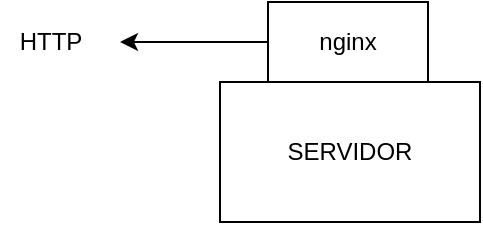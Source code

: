 <mxfile version="25.0.3">
  <diagram name="Página-1" id="wOeBmhhADUPQcXCl4Kil">
    <mxGraphModel dx="1106" dy="609" grid="1" gridSize="10" guides="1" tooltips="1" connect="1" arrows="1" fold="1" page="1" pageScale="1" pageWidth="827" pageHeight="1169" math="0" shadow="0">
      <root>
        <mxCell id="0" />
        <mxCell id="1" parent="0" />
        <mxCell id="F0s2K-eVolFZSQ3Ac2We-1" value="SERVIDOR" style="rounded=0;whiteSpace=wrap;html=1;" vertex="1" parent="1">
          <mxGeometry x="310" y="280" width="130" height="70" as="geometry" />
        </mxCell>
        <mxCell id="F0s2K-eVolFZSQ3Ac2We-8" style="edgeStyle=orthogonalEdgeStyle;rounded=0;orthogonalLoop=1;jettySize=auto;html=1;" edge="1" parent="1" source="F0s2K-eVolFZSQ3Ac2We-3">
          <mxGeometry relative="1" as="geometry">
            <mxPoint x="260" y="260" as="targetPoint" />
          </mxGeometry>
        </mxCell>
        <mxCell id="F0s2K-eVolFZSQ3Ac2We-3" value="nginx" style="rounded=0;whiteSpace=wrap;html=1;" vertex="1" parent="1">
          <mxGeometry x="334" y="240" width="80" height="40" as="geometry" />
        </mxCell>
        <mxCell id="F0s2K-eVolFZSQ3Ac2We-9" value="HTTP" style="text;html=1;align=center;verticalAlign=middle;resizable=0;points=[];autosize=1;strokeColor=none;fillColor=none;" vertex="1" parent="1">
          <mxGeometry x="200" y="245" width="50" height="30" as="geometry" />
        </mxCell>
      </root>
    </mxGraphModel>
  </diagram>
</mxfile>
